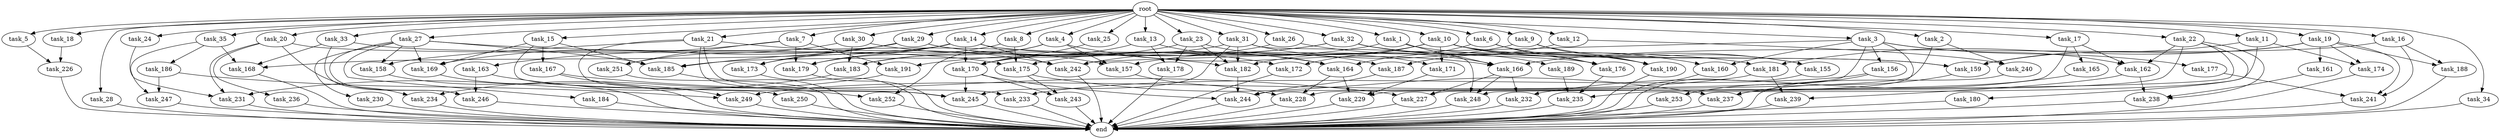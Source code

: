 digraph G {
  root [size="0.000000"];
  task_11 [size="1024.000000"];
  task_234 [size="730144440320.000000"];
  task_239 [size="386547056640.000000"];
  task_233 [size="386547056640.000000"];
  task_185 [size="2181843386368.000000"];
  task_2 [size="1024.000000"];
  task_21 [size="1024.000000"];
  task_164 [size="1700807049216.000000"];
  task_23 [size="1024.000000"];
  task_35 [size="1024.000000"];
  task_162 [size="1073741824000.000000"];
  task_33 [size="1024.000000"];
  task_176 [size="1254130450432.000000"];
  task_231 [size="1460288880640.000000"];
  task_14 [size="1024.000000"];
  task_157 [size="1692217114624.000000"];
  task_246 [size="601295421440.000000"];
  task_178 [size="730144440320.000000"];
  task_3 [size="1024.000000"];
  task_249 [size="1554778161152.000000"];
  task_236 [size="695784701952.000000"];
  task_226 [size="498216206336.000000"];
  task_187 [size="446676598784.000000"];
  task_250 [size="77309411328.000000"];
  task_28 [size="1024.000000"];
  task_173 [size="1168231104512.000000"];
  task_18 [size="1024.000000"];
  task_22 [size="1024.000000"];
  task_165 [size="137438953472.000000"];
  task_5 [size="1024.000000"];
  task_156 [size="77309411328.000000"];
  task_167 [size="695784701952.000000"];
  task_30 [size="1024.000000"];
  task_179 [size="1382979469312.000000"];
  task_242 [size="884763262976.000000"];
  task_243 [size="214748364800.000000"];
  task_183 [size="1142461300736.000000"];
  task_9 [size="1024.000000"];
  task_244 [size="1151051235328.000000"];
  task_168 [size="652835028992.000000"];
  task_27 [size="1024.000000"];
  task_238 [size="970662608896.000000"];
  task_158 [size="154618822656.000000"];
  task_34 [size="1024.000000"];
  task_182 [size="1073741824000.000000"];
  task_175 [size="1073741824000.000000"];
  task_155 [size="996432412672.000000"];
  task_245 [size="1460288880640.000000"];
  task_169 [size="1632087572480.000000"];
  task_247 [size="730144440320.000000"];
  task_252 [size="910533066752.000000"];
  task_227 [size="1829656068096.000000"];
  task_160 [size="627065225216.000000"];
  task_230 [size="77309411328.000000"];
  task_186 [size="34359738368.000000"];
  task_163 [size="858993459200.000000"];
  task_172 [size="996432412672.000000"];
  task_251 [size="996432412672.000000"];
  task_188 [size="249108103168.000000"];
  task_8 [size="1024.000000"];
  task_191 [size="1408749273088.000000"];
  task_15 [size="1024.000000"];
  task_24 [size="1024.000000"];
  task_159 [size="1288490188800.000000"];
  task_232 [size="730144440320.000000"];
  task_31 [size="1024.000000"];
  task_12 [size="1024.000000"];
  task_32 [size="1024.000000"];
  task_189 [size="549755813888.000000"];
  task_171 [size="687194767360.000000"];
  end [size="0.000000"];
  task_10 [size="1024.000000"];
  task_29 [size="1024.000000"];
  task_241 [size="558345748480.000000"];
  task_1 [size="1024.000000"];
  task_20 [size="1024.000000"];
  task_4 [size="1024.000000"];
  task_13 [size="1024.000000"];
  task_170 [size="1460288880640.000000"];
  task_235 [size="910533066752.000000"];
  task_16 [size="1024.000000"];
  task_181 [size="343597383680.000000"];
  task_166 [size="1752346656768.000000"];
  task_177 [size="77309411328.000000"];
  task_253 [size="309237645312.000000"];
  task_248 [size="1829656068096.000000"];
  task_228 [size="979252543488.000000"];
  task_26 [size="1024.000000"];
  task_180 [size="858993459200.000000"];
  task_25 [size="1024.000000"];
  task_19 [size="1024.000000"];
  task_229 [size="1357209665536.000000"];
  task_161 [size="34359738368.000000"];
  task_184 [size="77309411328.000000"];
  task_17 [size="1024.000000"];
  task_190 [size="1829656068096.000000"];
  task_237 [size="188978561024.000000"];
  task_240 [size="214748364800.000000"];
  task_6 [size="1024.000000"];
  task_7 [size="1024.000000"];
  task_174 [size="730144440320.000000"];

  root -> task_11 [size="1.000000"];
  root -> task_28 [size="1.000000"];
  root -> task_10 [size="1.000000"];
  root -> task_20 [size="1.000000"];
  root -> task_2 [size="1.000000"];
  root -> task_4 [size="1.000000"];
  root -> task_13 [size="1.000000"];
  root -> task_21 [size="1.000000"];
  root -> task_16 [size="1.000000"];
  root -> task_22 [size="1.000000"];
  root -> task_15 [size="1.000000"];
  root -> task_33 [size="1.000000"];
  root -> task_1 [size="1.000000"];
  root -> task_5 [size="1.000000"];
  root -> task_14 [size="1.000000"];
  root -> task_18 [size="1.000000"];
  root -> task_26 [size="1.000000"];
  root -> task_25 [size="1.000000"];
  root -> task_24 [size="1.000000"];
  root -> task_9 [size="1.000000"];
  root -> task_23 [size="1.000000"];
  root -> task_3 [size="1.000000"];
  root -> task_19 [size="1.000000"];
  root -> task_27 [size="1.000000"];
  root -> task_35 [size="1.000000"];
  root -> task_17 [size="1.000000"];
  root -> task_31 [size="1.000000"];
  root -> task_12 [size="1.000000"];
  root -> task_32 [size="1.000000"];
  root -> task_34 [size="1.000000"];
  root -> task_6 [size="1.000000"];
  root -> task_30 [size="1.000000"];
  root -> task_8 [size="1.000000"];
  root -> task_7 [size="1.000000"];
  root -> task_29 [size="1.000000"];
  task_11 -> task_235 [size="679477248.000000"];
  task_11 -> task_159 [size="679477248.000000"];
  task_11 -> task_174 [size="679477248.000000"];
  task_234 -> end [size="1.000000"];
  task_239 -> end [size="1.000000"];
  task_233 -> end [size="1.000000"];
  task_185 -> end [size="1.000000"];
  task_2 -> task_229 [size="75497472.000000"];
  task_2 -> task_240 [size="75497472.000000"];
  task_21 -> task_242 [size="75497472.000000"];
  task_21 -> task_158 [size="75497472.000000"];
  task_21 -> task_245 [size="75497472.000000"];
  task_21 -> task_233 [size="75497472.000000"];
  task_21 -> task_250 [size="75497472.000000"];
  task_164 -> task_228 [size="411041792.000000"];
  task_164 -> task_229 [size="411041792.000000"];
  task_23 -> task_183 [size="301989888.000000"];
  task_23 -> task_187 [size="301989888.000000"];
  task_23 -> task_178 [size="301989888.000000"];
  task_23 -> task_182 [size="301989888.000000"];
  task_35 -> task_186 [size="33554432.000000"];
  task_35 -> task_168 [size="33554432.000000"];
  task_35 -> task_247 [size="33554432.000000"];
  task_162 -> task_238 [size="75497472.000000"];
  task_162 -> task_239 [size="75497472.000000"];
  task_33 -> task_175 [size="301989888.000000"];
  task_33 -> task_168 [size="301989888.000000"];
  task_33 -> task_246 [size="301989888.000000"];
  task_176 -> task_235 [size="134217728.000000"];
  task_231 -> end [size="1.000000"];
  task_14 -> task_179 [size="301989888.000000"];
  task_14 -> task_173 [size="301989888.000000"];
  task_14 -> task_181 [size="301989888.000000"];
  task_14 -> task_242 [size="301989888.000000"];
  task_14 -> task_168 [size="301989888.000000"];
  task_14 -> task_170 [size="301989888.000000"];
  task_157 -> task_228 [size="411041792.000000"];
  task_246 -> end [size="1.000000"];
  task_178 -> end [size="1.000000"];
  task_3 -> task_242 [size="75497472.000000"];
  task_3 -> task_244 [size="75497472.000000"];
  task_3 -> task_156 [size="75497472.000000"];
  task_3 -> task_177 [size="75497472.000000"];
  task_3 -> task_237 [size="75497472.000000"];
  task_3 -> task_162 [size="75497472.000000"];
  task_3 -> task_160 [size="75497472.000000"];
  task_249 -> end [size="1.000000"];
  task_236 -> end [size="1.000000"];
  task_226 -> end [size="1.000000"];
  task_187 -> task_244 [size="838860800.000000"];
  task_250 -> end [size="1.000000"];
  task_28 -> end [size="1.000000"];
  task_173 -> end [size="1.000000"];
  task_18 -> task_226 [size="75497472.000000"];
  task_22 -> task_227 [size="838860800.000000"];
  task_22 -> task_180 [size="838860800.000000"];
  task_22 -> task_238 [size="838860800.000000"];
  task_22 -> task_162 [size="838860800.000000"];
  task_22 -> task_248 [size="838860800.000000"];
  task_165 -> task_232 [size="301989888.000000"];
  task_5 -> task_226 [size="411041792.000000"];
  task_156 -> task_233 [size="301989888.000000"];
  task_156 -> task_253 [size="301989888.000000"];
  task_167 -> task_227 [size="536870912.000000"];
  task_167 -> task_249 [size="536870912.000000"];
  task_30 -> task_157 [size="134217728.000000"];
  task_30 -> task_183 [size="134217728.000000"];
  task_30 -> task_251 [size="134217728.000000"];
  task_179 -> end [size="1.000000"];
  task_242 -> end [size="1.000000"];
  task_243 -> end [size="1.000000"];
  task_183 -> task_231 [size="536870912.000000"];
  task_9 -> task_155 [size="838860800.000000"];
  task_9 -> task_157 [size="838860800.000000"];
  task_9 -> task_190 [size="838860800.000000"];
  task_244 -> end [size="1.000000"];
  task_168 -> end [size="1.000000"];
  task_27 -> task_158 [size="75497472.000000"];
  task_27 -> task_185 [size="75497472.000000"];
  task_27 -> task_246 [size="75497472.000000"];
  task_27 -> task_182 [size="75497472.000000"];
  task_27 -> task_169 [size="75497472.000000"];
  task_27 -> task_230 [size="75497472.000000"];
  task_27 -> task_184 [size="75497472.000000"];
  task_238 -> end [size="1.000000"];
  task_158 -> end [size="1.000000"];
  task_34 -> end [size="1.000000"];
  task_182 -> task_244 [size="75497472.000000"];
  task_175 -> task_243 [size="75497472.000000"];
  task_175 -> task_237 [size="75497472.000000"];
  task_155 -> end [size="1.000000"];
  task_245 -> end [size="1.000000"];
  task_169 -> end [size="1.000000"];
  task_247 -> end [size="1.000000"];
  task_252 -> end [size="1.000000"];
  task_227 -> end [size="1.000000"];
  task_160 -> end [size="1.000000"];
  task_230 -> end [size="1.000000"];
  task_186 -> task_247 [size="679477248.000000"];
  task_186 -> task_249 [size="679477248.000000"];
  task_163 -> task_246 [size="209715200.000000"];
  task_163 -> task_252 [size="209715200.000000"];
  task_172 -> end [size="1.000000"];
  task_251 -> end [size="1.000000"];
  task_188 -> end [size="1.000000"];
  task_8 -> task_179 [size="209715200.000000"];
  task_8 -> task_175 [size="209715200.000000"];
  task_191 -> task_234 [size="33554432.000000"];
  task_15 -> task_245 [size="679477248.000000"];
  task_15 -> task_185 [size="679477248.000000"];
  task_15 -> task_169 [size="679477248.000000"];
  task_15 -> task_167 [size="679477248.000000"];
  task_24 -> task_231 [size="209715200.000000"];
  task_159 -> task_237 [size="33554432.000000"];
  task_232 -> end [size="1.000000"];
  task_31 -> task_245 [size="536870912.000000"];
  task_31 -> task_182 [size="536870912.000000"];
  task_31 -> task_185 [size="536870912.000000"];
  task_31 -> task_171 [size="536870912.000000"];
  task_31 -> task_248 [size="536870912.000000"];
  task_12 -> task_187 [size="134217728.000000"];
  task_12 -> task_240 [size="134217728.000000"];
  task_32 -> task_191 [size="536870912.000000"];
  task_32 -> task_175 [size="536870912.000000"];
  task_32 -> task_160 [size="536870912.000000"];
  task_32 -> task_190 [size="536870912.000000"];
  task_32 -> task_189 [size="536870912.000000"];
  task_189 -> task_235 [size="75497472.000000"];
  task_171 -> task_229 [size="838860800.000000"];
  task_10 -> task_155 [size="134217728.000000"];
  task_10 -> task_182 [size="134217728.000000"];
  task_10 -> task_172 [size="134217728.000000"];
  task_10 -> task_176 [size="134217728.000000"];
  task_10 -> task_171 [size="134217728.000000"];
  task_10 -> task_159 [size="134217728.000000"];
  task_29 -> task_164 [size="838860800.000000"];
  task_29 -> task_172 [size="838860800.000000"];
  task_29 -> task_169 [size="838860800.000000"];
  task_29 -> task_185 [size="838860800.000000"];
  task_29 -> task_173 [size="838860800.000000"];
  task_241 -> end [size="1.000000"];
  task_1 -> task_242 [size="411041792.000000"];
  task_1 -> task_159 [size="411041792.000000"];
  task_1 -> task_166 [size="411041792.000000"];
  task_20 -> task_176 [size="679477248.000000"];
  task_20 -> task_234 [size="679477248.000000"];
  task_20 -> task_236 [size="679477248.000000"];
  task_20 -> task_231 [size="679477248.000000"];
  task_4 -> task_157 [size="679477248.000000"];
  task_4 -> task_183 [size="679477248.000000"];
  task_4 -> task_252 [size="679477248.000000"];
  task_4 -> task_166 [size="679477248.000000"];
  task_13 -> task_164 [size="411041792.000000"];
  task_13 -> task_178 [size="411041792.000000"];
  task_13 -> task_170 [size="411041792.000000"];
  task_170 -> task_244 [size="134217728.000000"];
  task_170 -> task_245 [size="134217728.000000"];
  task_170 -> task_243 [size="134217728.000000"];
  task_235 -> end [size="1.000000"];
  task_16 -> task_241 [size="209715200.000000"];
  task_16 -> task_188 [size="209715200.000000"];
  task_16 -> task_166 [size="209715200.000000"];
  task_181 -> task_239 [size="301989888.000000"];
  task_181 -> task_249 [size="301989888.000000"];
  task_166 -> task_227 [size="411041792.000000"];
  task_166 -> task_232 [size="411041792.000000"];
  task_166 -> task_248 [size="411041792.000000"];
  task_177 -> task_241 [size="301989888.000000"];
  task_253 -> end [size="1.000000"];
  task_248 -> end [size="1.000000"];
  task_228 -> end [size="1.000000"];
  task_26 -> task_166 [size="411041792.000000"];
  task_26 -> task_170 [size="411041792.000000"];
  task_180 -> end [size="1.000000"];
  task_25 -> task_170 [size="301989888.000000"];
  task_19 -> task_241 [size="33554432.000000"];
  task_19 -> task_181 [size="33554432.000000"];
  task_19 -> task_174 [size="33554432.000000"];
  task_19 -> task_161 [size="33554432.000000"];
  task_19 -> task_188 [size="33554432.000000"];
  task_19 -> task_159 [size="33554432.000000"];
  task_229 -> end [size="1.000000"];
  task_161 -> task_238 [size="33554432.000000"];
  task_184 -> end [size="1.000000"];
  task_17 -> task_228 [size="134217728.000000"];
  task_17 -> task_162 [size="134217728.000000"];
  task_17 -> task_165 [size="134217728.000000"];
  task_190 -> end [size="1.000000"];
  task_237 -> end [size="1.000000"];
  task_240 -> end [size="1.000000"];
  task_6 -> task_164 [size="411041792.000000"];
  task_6 -> task_176 [size="411041792.000000"];
  task_6 -> task_190 [size="411041792.000000"];
  task_7 -> task_179 [size="838860800.000000"];
  task_7 -> task_191 [size="838860800.000000"];
  task_7 -> task_163 [size="838860800.000000"];
  task_7 -> task_251 [size="838860800.000000"];
  task_174 -> end [size="1.000000"];
}

